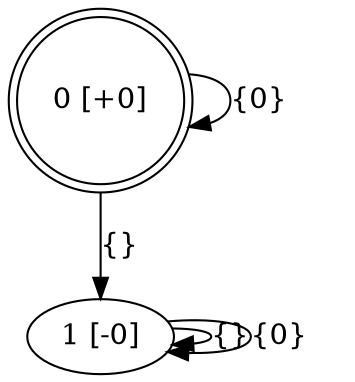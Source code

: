digraph model {
	0 [label="0 [+0]", shape=doublecircle]
	1 [label="1 [-0]", shape=ellipse]
	0 -> 1 [label="{}"]
	0 -> 0 [label="{0}"]
	1 -> 1 [label="{}"]
	1 -> 1 [label="{0}"]
}
